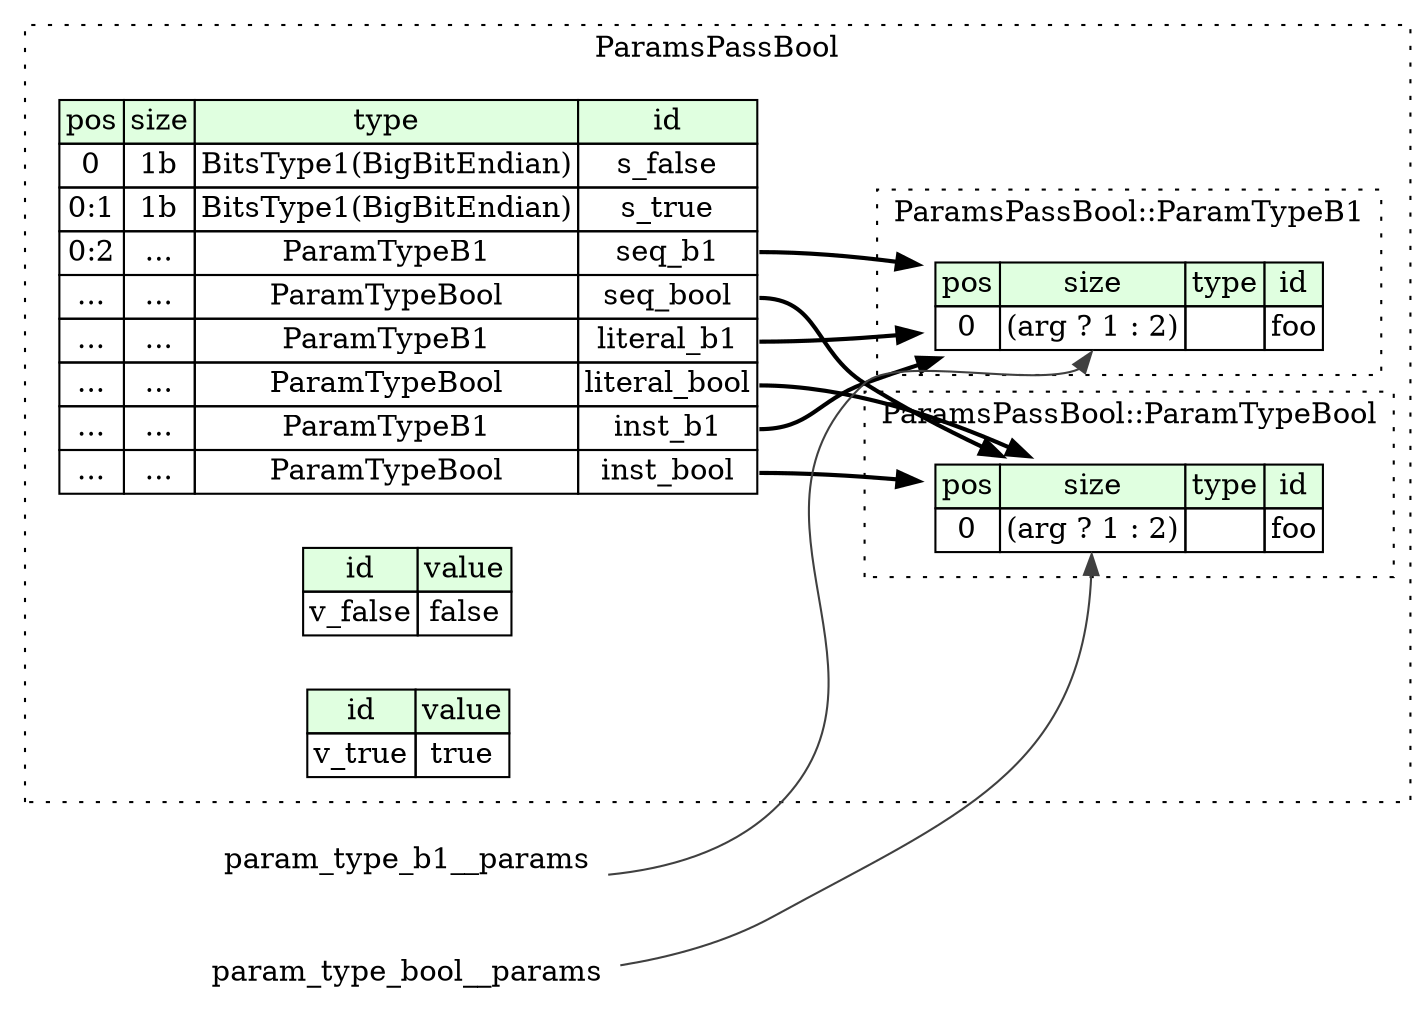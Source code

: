 digraph {
	rankdir=LR;
	node [shape=plaintext];
	subgraph cluster__params_pass_bool {
		label="ParamsPassBool";
		graph[style=dotted];

		params_pass_bool__seq [label=<<TABLE BORDER="0" CELLBORDER="1" CELLSPACING="0">
			<TR><TD BGCOLOR="#E0FFE0">pos</TD><TD BGCOLOR="#E0FFE0">size</TD><TD BGCOLOR="#E0FFE0">type</TD><TD BGCOLOR="#E0FFE0">id</TD></TR>
			<TR><TD PORT="s_false_pos">0</TD><TD PORT="s_false_size">1b</TD><TD>BitsType1(BigBitEndian)</TD><TD PORT="s_false_type">s_false</TD></TR>
			<TR><TD PORT="s_true_pos">0:1</TD><TD PORT="s_true_size">1b</TD><TD>BitsType1(BigBitEndian)</TD><TD PORT="s_true_type">s_true</TD></TR>
			<TR><TD PORT="seq_b1_pos">0:2</TD><TD PORT="seq_b1_size">...</TD><TD>ParamTypeB1</TD><TD PORT="seq_b1_type">seq_b1</TD></TR>
			<TR><TD PORT="seq_bool_pos">...</TD><TD PORT="seq_bool_size">...</TD><TD>ParamTypeBool</TD><TD PORT="seq_bool_type">seq_bool</TD></TR>
			<TR><TD PORT="literal_b1_pos">...</TD><TD PORT="literal_b1_size">...</TD><TD>ParamTypeB1</TD><TD PORT="literal_b1_type">literal_b1</TD></TR>
			<TR><TD PORT="literal_bool_pos">...</TD><TD PORT="literal_bool_size">...</TD><TD>ParamTypeBool</TD><TD PORT="literal_bool_type">literal_bool</TD></TR>
			<TR><TD PORT="inst_b1_pos">...</TD><TD PORT="inst_b1_size">...</TD><TD>ParamTypeB1</TD><TD PORT="inst_b1_type">inst_b1</TD></TR>
			<TR><TD PORT="inst_bool_pos">...</TD><TD PORT="inst_bool_size">...</TD><TD>ParamTypeBool</TD><TD PORT="inst_bool_type">inst_bool</TD></TR>
		</TABLE>>];
		params_pass_bool__inst__v_false [label=<<TABLE BORDER="0" CELLBORDER="1" CELLSPACING="0">
			<TR><TD BGCOLOR="#E0FFE0">id</TD><TD BGCOLOR="#E0FFE0">value</TD></TR>
			<TR><TD>v_false</TD><TD>false</TD></TR>
		</TABLE>>];
		params_pass_bool__inst__v_true [label=<<TABLE BORDER="0" CELLBORDER="1" CELLSPACING="0">
			<TR><TD BGCOLOR="#E0FFE0">id</TD><TD BGCOLOR="#E0FFE0">value</TD></TR>
			<TR><TD>v_true</TD><TD>true</TD></TR>
		</TABLE>>];
		subgraph cluster__param_type_b1 {
			label="ParamsPassBool::ParamTypeB1";
			graph[style=dotted];

			param_type_b1__seq [label=<<TABLE BORDER="0" CELLBORDER="1" CELLSPACING="0">
				<TR><TD BGCOLOR="#E0FFE0">pos</TD><TD BGCOLOR="#E0FFE0">size</TD><TD BGCOLOR="#E0FFE0">type</TD><TD BGCOLOR="#E0FFE0">id</TD></TR>
				<TR><TD PORT="foo_pos">0</TD><TD PORT="foo_size">(arg ? 1 : 2)</TD><TD></TD><TD PORT="foo_type">foo</TD></TR>
			</TABLE>>];
		}
		subgraph cluster__param_type_bool {
			label="ParamsPassBool::ParamTypeBool";
			graph[style=dotted];

			param_type_bool__seq [label=<<TABLE BORDER="0" CELLBORDER="1" CELLSPACING="0">
				<TR><TD BGCOLOR="#E0FFE0">pos</TD><TD BGCOLOR="#E0FFE0">size</TD><TD BGCOLOR="#E0FFE0">type</TD><TD BGCOLOR="#E0FFE0">id</TD></TR>
				<TR><TD PORT="foo_pos">0</TD><TD PORT="foo_size">(arg ? 1 : 2)</TD><TD></TD><TD PORT="foo_type">foo</TD></TR>
			</TABLE>>];
		}
	}
	params_pass_bool__seq:seq_b1_type -> param_type_b1__seq [style=bold];
	params_pass_bool__seq:seq_bool_type -> param_type_bool__seq [style=bold];
	params_pass_bool__seq:literal_b1_type -> param_type_b1__seq [style=bold];
	params_pass_bool__seq:literal_bool_type -> param_type_bool__seq [style=bold];
	params_pass_bool__seq:inst_b1_type -> param_type_b1__seq [style=bold];
	params_pass_bool__seq:inst_bool_type -> param_type_bool__seq [style=bold];
	param_type_b1__params:arg_type -> param_type_b1__seq:foo_size [color="#404040"];
	param_type_bool__params:arg_type -> param_type_bool__seq:foo_size [color="#404040"];
}
